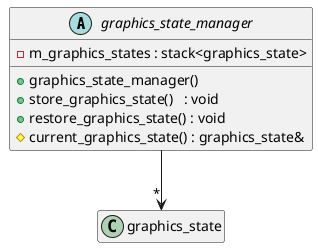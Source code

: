 @startuml graphics_state_manager
hide empty members
abstract graphics_state_manager {
	+graphics_state_manager()
	+store_graphics_state()   : void
	+restore_graphics_state() : void
	#current_graphics_state() : graphics_state&
	-m_graphics_states : stack<graphics_state>
}
graphics_state_manager --> "*" graphics_state
@enduml
